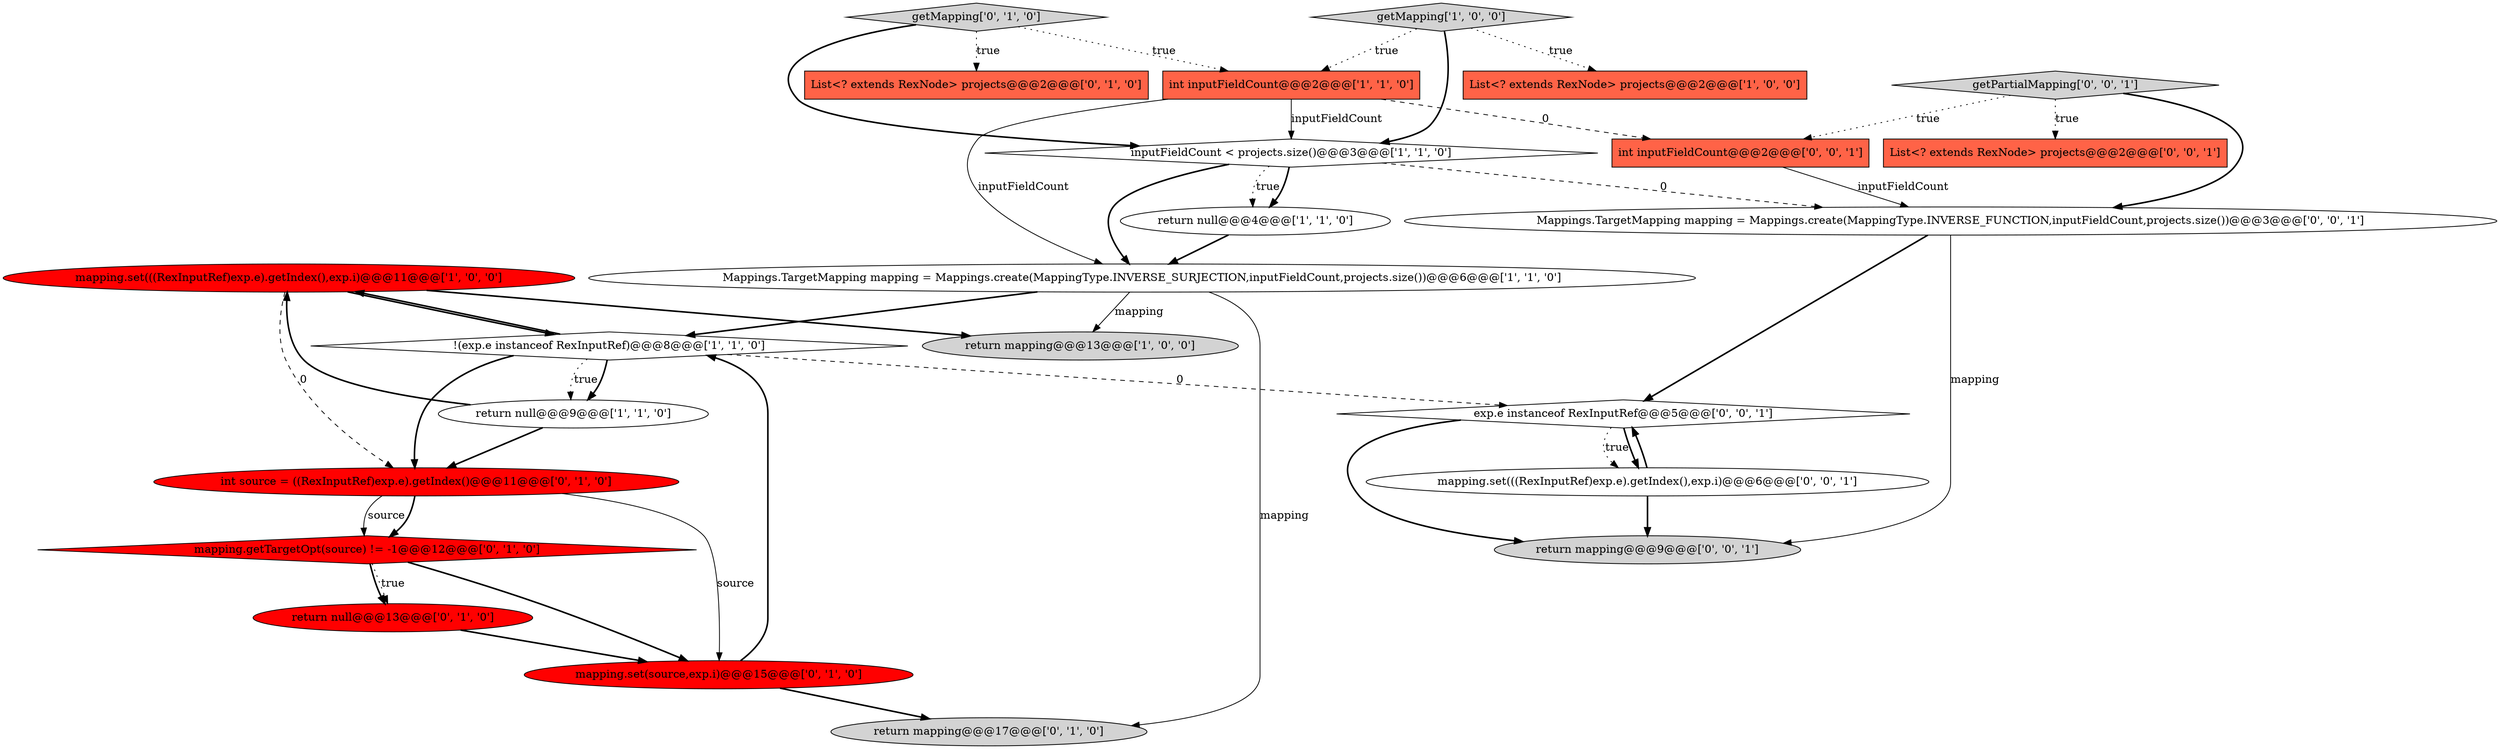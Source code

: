 digraph {
6 [style = filled, label = "mapping.set(((RexInputRef)exp.e).getIndex(),exp.i)@@@11@@@['1', '0', '0']", fillcolor = red, shape = ellipse image = "AAA1AAABBB1BBB"];
17 [style = filled, label = "getPartialMapping['0', '0', '1']", fillcolor = lightgray, shape = diamond image = "AAA0AAABBB3BBB"];
11 [style = filled, label = "mapping.getTargetOpt(source) != -1@@@12@@@['0', '1', '0']", fillcolor = red, shape = diamond image = "AAA1AAABBB2BBB"];
9 [style = filled, label = "!(exp.e instanceof RexInputRef)@@@8@@@['1', '1', '0']", fillcolor = white, shape = diamond image = "AAA0AAABBB1BBB"];
4 [style = filled, label = "return null@@@4@@@['1', '1', '0']", fillcolor = white, shape = ellipse image = "AAA0AAABBB1BBB"];
7 [style = filled, label = "int inputFieldCount@@@2@@@['1', '1', '0']", fillcolor = tomato, shape = box image = "AAA0AAABBB1BBB"];
0 [style = filled, label = "return null@@@9@@@['1', '1', '0']", fillcolor = white, shape = ellipse image = "AAA0AAABBB1BBB"];
15 [style = filled, label = "int source = ((RexInputRef)exp.e).getIndex()@@@11@@@['0', '1', '0']", fillcolor = red, shape = ellipse image = "AAA1AAABBB2BBB"];
20 [style = filled, label = "mapping.set(((RexInputRef)exp.e).getIndex(),exp.i)@@@6@@@['0', '0', '1']", fillcolor = white, shape = ellipse image = "AAA0AAABBB3BBB"];
12 [style = filled, label = "return null@@@13@@@['0', '1', '0']", fillcolor = red, shape = ellipse image = "AAA1AAABBB2BBB"];
13 [style = filled, label = "return mapping@@@17@@@['0', '1', '0']", fillcolor = lightgray, shape = ellipse image = "AAA0AAABBB2BBB"];
22 [style = filled, label = "exp.e instanceof RexInputRef@@@5@@@['0', '0', '1']", fillcolor = white, shape = diamond image = "AAA0AAABBB3BBB"];
2 [style = filled, label = "getMapping['1', '0', '0']", fillcolor = lightgray, shape = diamond image = "AAA0AAABBB1BBB"];
18 [style = filled, label = "Mappings.TargetMapping mapping = Mappings.create(MappingType.INVERSE_FUNCTION,inputFieldCount,projects.size())@@@3@@@['0', '0', '1']", fillcolor = white, shape = ellipse image = "AAA0AAABBB3BBB"];
10 [style = filled, label = "List<? extends RexNode> projects@@@2@@@['0', '1', '0']", fillcolor = tomato, shape = box image = "AAA0AAABBB2BBB"];
8 [style = filled, label = "inputFieldCount < projects.size()@@@3@@@['1', '1', '0']", fillcolor = white, shape = diamond image = "AAA0AAABBB1BBB"];
21 [style = filled, label = "return mapping@@@9@@@['0', '0', '1']", fillcolor = lightgray, shape = ellipse image = "AAA0AAABBB3BBB"];
3 [style = filled, label = "Mappings.TargetMapping mapping = Mappings.create(MappingType.INVERSE_SURJECTION,inputFieldCount,projects.size())@@@6@@@['1', '1', '0']", fillcolor = white, shape = ellipse image = "AAA0AAABBB1BBB"];
5 [style = filled, label = "List<? extends RexNode> projects@@@2@@@['1', '0', '0']", fillcolor = tomato, shape = box image = "AAA0AAABBB1BBB"];
19 [style = filled, label = "List<? extends RexNode> projects@@@2@@@['0', '0', '1']", fillcolor = tomato, shape = box image = "AAA0AAABBB3BBB"];
14 [style = filled, label = "getMapping['0', '1', '0']", fillcolor = lightgray, shape = diamond image = "AAA0AAABBB2BBB"];
23 [style = filled, label = "int inputFieldCount@@@2@@@['0', '0', '1']", fillcolor = tomato, shape = box image = "AAA0AAABBB3BBB"];
16 [style = filled, label = "mapping.set(source,exp.i)@@@15@@@['0', '1', '0']", fillcolor = red, shape = ellipse image = "AAA1AAABBB2BBB"];
1 [style = filled, label = "return mapping@@@13@@@['1', '0', '0']", fillcolor = lightgray, shape = ellipse image = "AAA0AAABBB1BBB"];
11->16 [style = bold, label=""];
4->3 [style = bold, label=""];
16->13 [style = bold, label=""];
9->0 [style = dotted, label="true"];
7->23 [style = dashed, label="0"];
9->0 [style = bold, label=""];
0->6 [style = bold, label=""];
11->12 [style = dotted, label="true"];
8->3 [style = bold, label=""];
22->21 [style = bold, label=""];
7->8 [style = solid, label="inputFieldCount"];
9->22 [style = dashed, label="0"];
11->12 [style = bold, label=""];
3->1 [style = solid, label="mapping"];
12->16 [style = bold, label=""];
15->11 [style = solid, label="source"];
8->4 [style = dotted, label="true"];
14->10 [style = dotted, label="true"];
0->15 [style = bold, label=""];
17->23 [style = dotted, label="true"];
7->3 [style = solid, label="inputFieldCount"];
9->6 [style = bold, label=""];
20->22 [style = bold, label=""];
20->21 [style = bold, label=""];
3->9 [style = bold, label=""];
6->1 [style = bold, label=""];
18->22 [style = bold, label=""];
22->20 [style = dotted, label="true"];
3->13 [style = solid, label="mapping"];
15->11 [style = bold, label=""];
22->20 [style = bold, label=""];
6->15 [style = dashed, label="0"];
9->15 [style = bold, label=""];
2->7 [style = dotted, label="true"];
14->7 [style = dotted, label="true"];
23->18 [style = solid, label="inputFieldCount"];
17->19 [style = dotted, label="true"];
15->16 [style = solid, label="source"];
8->18 [style = dashed, label="0"];
14->8 [style = bold, label=""];
18->21 [style = solid, label="mapping"];
8->4 [style = bold, label=""];
6->9 [style = bold, label=""];
2->5 [style = dotted, label="true"];
16->9 [style = bold, label=""];
17->18 [style = bold, label=""];
2->8 [style = bold, label=""];
}
